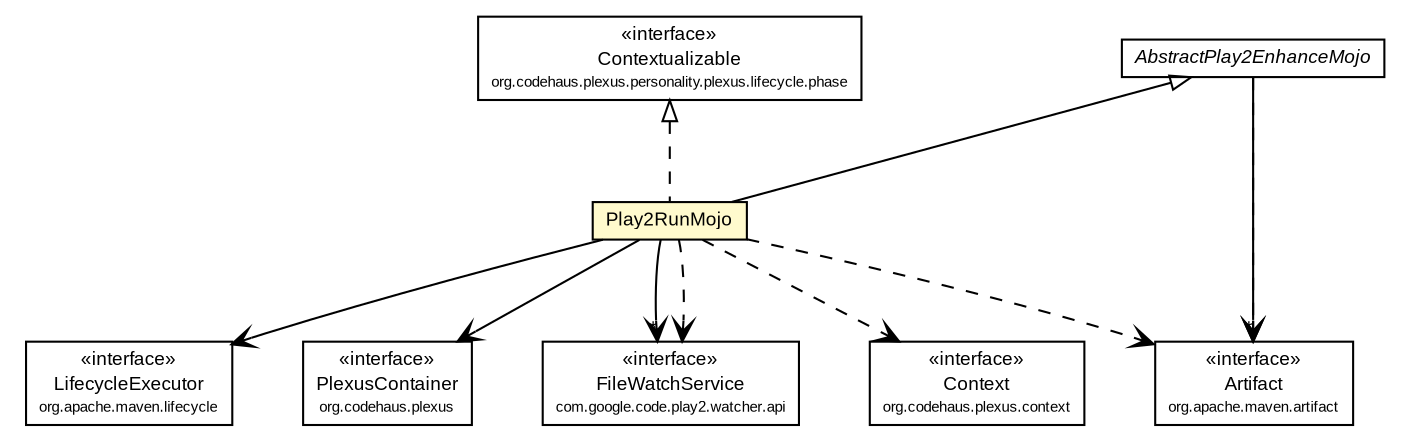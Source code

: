 #!/usr/local/bin/dot
#
# Class diagram 
# Generated by UMLGraph version R5_6-24-gf6e263 (http://www.umlgraph.org/)
#

digraph G {
	edge [fontname="arial",fontsize=10,labelfontname="arial",labelfontsize=10];
	node [fontname="arial",fontsize=10,shape=plaintext];
	nodesep=0.25;
	ranksep=0.5;
	// com.google.code.play2.plugin.Play2RunMojo
	c872 [label=<<table title="com.google.code.play2.plugin.Play2RunMojo" border="0" cellborder="1" cellspacing="0" cellpadding="2" port="p" bgcolor="lemonChiffon" href="./Play2RunMojo.html">
		<tr><td><table border="0" cellspacing="0" cellpadding="1">
<tr><td align="center" balign="center"> Play2RunMojo </td></tr>
		</table></td></tr>
		</table>>, URL="./Play2RunMojo.html", fontname="arial", fontcolor="black", fontsize=9.0];
	// com.google.code.play2.plugin.AbstractPlay2EnhanceMojo
	c890 [label=<<table title="com.google.code.play2.plugin.AbstractPlay2EnhanceMojo" border="0" cellborder="1" cellspacing="0" cellpadding="2" port="p" href="./AbstractPlay2EnhanceMojo.html">
		<tr><td><table border="0" cellspacing="0" cellpadding="1">
<tr><td align="center" balign="center"><font face="arial italic"> AbstractPlay2EnhanceMojo </font></td></tr>
		</table></td></tr>
		</table>>, URL="./AbstractPlay2EnhanceMojo.html", fontname="arial", fontcolor="black", fontsize=9.0];
	//com.google.code.play2.plugin.Play2RunMojo extends com.google.code.play2.plugin.AbstractPlay2EnhanceMojo
	c890:p -> c872:p [dir=back,arrowtail=empty];
	//com.google.code.play2.plugin.Play2RunMojo implements org.codehaus.plexus.personality.plexus.lifecycle.phase.Contextualizable
	c896:p -> c872:p [dir=back,arrowtail=empty,style=dashed];
	// com.google.code.play2.plugin.Play2RunMojo NAVASSOC org.apache.maven.lifecycle.LifecycleExecutor
	c872:p -> c897:p [taillabel="", label="", headlabel="", fontname="arial", fontcolor="black", fontsize=10.0, color="black", arrowhead=open];
	// com.google.code.play2.plugin.Play2RunMojo NAVASSOC org.codehaus.plexus.PlexusContainer
	c872:p -> c898:p [taillabel="", label="", headlabel="", fontname="arial", fontcolor="black", fontsize=10.0, color="black", arrowhead=open];
	// com.google.code.play2.plugin.Play2RunMojo NAVASSOC com.google.code.play2.watcher.api.FileWatchService
	c872:p -> c899:p [taillabel="", label="", headlabel="*", fontname="arial", fontcolor="black", fontsize=10.0, color="black", arrowhead=open];
	// com.google.code.play2.plugin.AbstractPlay2EnhanceMojo NAVASSOC org.apache.maven.artifact.Artifact
	c890:p -> c900:p [taillabel="", label="", headlabel="*", fontname="arial", fontcolor="black", fontsize=10.0, color="black", arrowhead=open];
	// com.google.code.play2.plugin.Play2RunMojo DEPEND org.codehaus.plexus.context.Context
	c872:p -> c901:p [taillabel="", label="", headlabel="", fontname="arial", fontcolor="black", fontsize=10.0, color="black", arrowhead=open, style=dashed];
	// com.google.code.play2.plugin.Play2RunMojo DEPEND org.apache.maven.artifact.Artifact
	c872:p -> c900:p [taillabel="", label="", headlabel="", fontname="arial", fontcolor="black", fontsize=10.0, color="black", arrowhead=open, style=dashed];
	// com.google.code.play2.plugin.Play2RunMojo DEPEND com.google.code.play2.watcher.api.FileWatchService
	c872:p -> c899:p [taillabel="", label="", headlabel="", fontname="arial", fontcolor="black", fontsize=10.0, color="black", arrowhead=open, style=dashed];
	// com.google.code.play2.plugin.AbstractPlay2EnhanceMojo DEPEND org.apache.maven.artifact.Artifact
	c890:p -> c900:p [taillabel="", label="", headlabel="", fontname="arial", fontcolor="black", fontsize=10.0, color="black", arrowhead=open, style=dashed];
	// org.apache.maven.lifecycle.LifecycleExecutor
	c897 [label=<<table title="org.apache.maven.lifecycle.LifecycleExecutor" border="0" cellborder="1" cellspacing="0" cellpadding="2" port="p" href="http://maven.apache.org/ref/3.1.0/maven-core/apidocs/org/apache/maven/lifecycle/LifecycleExecutor.html">
		<tr><td><table border="0" cellspacing="0" cellpadding="1">
<tr><td align="center" balign="center"> &#171;interface&#187; </td></tr>
<tr><td align="center" balign="center"> LifecycleExecutor </td></tr>
<tr><td align="center" balign="center"><font point-size="7.0"> org.apache.maven.lifecycle </font></td></tr>
		</table></td></tr>
		</table>>, URL="http://maven.apache.org/ref/3.1.0/maven-core/apidocs/org/apache/maven/lifecycle/LifecycleExecutor.html", fontname="arial", fontcolor="black", fontsize=9.0];
	// org.codehaus.plexus.personality.plexus.lifecycle.phase.Contextualizable
	c896 [label=<<table title="org.codehaus.plexus.personality.plexus.lifecycle.phase.Contextualizable" border="0" cellborder="1" cellspacing="0" cellpadding="2" port="p">
		<tr><td><table border="0" cellspacing="0" cellpadding="1">
<tr><td align="center" balign="center"> &#171;interface&#187; </td></tr>
<tr><td align="center" balign="center"> Contextualizable </td></tr>
<tr><td align="center" balign="center"><font point-size="7.0"> org.codehaus.plexus.personality.plexus.lifecycle.phase </font></td></tr>
		</table></td></tr>
		</table>>, URL="null", fontname="arial", fontcolor="black", fontsize=9.0];
	// org.apache.maven.artifact.Artifact
	c900 [label=<<table title="org.apache.maven.artifact.Artifact" border="0" cellborder="1" cellspacing="0" cellpadding="2" port="p" href="http://maven.apache.org/ref/3.1.0/maven-core/apidocs/org/apache/maven/artifact/Artifact.html">
		<tr><td><table border="0" cellspacing="0" cellpadding="1">
<tr><td align="center" balign="center"> &#171;interface&#187; </td></tr>
<tr><td align="center" balign="center"> Artifact </td></tr>
<tr><td align="center" balign="center"><font point-size="7.0"> org.apache.maven.artifact </font></td></tr>
		</table></td></tr>
		</table>>, URL="http://maven.apache.org/ref/3.1.0/maven-core/apidocs/org/apache/maven/artifact/Artifact.html", fontname="arial", fontcolor="black", fontsize=9.0];
	// com.google.code.play2.watcher.api.FileWatchService
	c899 [label=<<table title="com.google.code.play2.watcher.api.FileWatchService" border="0" cellborder="1" cellspacing="0" cellpadding="2" port="p">
		<tr><td><table border="0" cellspacing="0" cellpadding="1">
<tr><td align="center" balign="center"> &#171;interface&#187; </td></tr>
<tr><td align="center" balign="center"> FileWatchService </td></tr>
<tr><td align="center" balign="center"><font point-size="7.0"> com.google.code.play2.watcher.api </font></td></tr>
		</table></td></tr>
		</table>>, URL="null", fontname="arial", fontcolor="black", fontsize=9.0];
	// org.codehaus.plexus.PlexusContainer
	c898 [label=<<table title="org.codehaus.plexus.PlexusContainer" border="0" cellborder="1" cellspacing="0" cellpadding="2" port="p">
		<tr><td><table border="0" cellspacing="0" cellpadding="1">
<tr><td align="center" balign="center"> &#171;interface&#187; </td></tr>
<tr><td align="center" balign="center"> PlexusContainer </td></tr>
<tr><td align="center" balign="center"><font point-size="7.0"> org.codehaus.plexus </font></td></tr>
		</table></td></tr>
		</table>>, URL="null", fontname="arial", fontcolor="black", fontsize=9.0];
	// org.codehaus.plexus.context.Context
	c901 [label=<<table title="org.codehaus.plexus.context.Context" border="0" cellborder="1" cellspacing="0" cellpadding="2" port="p">
		<tr><td><table border="0" cellspacing="0" cellpadding="1">
<tr><td align="center" balign="center"> &#171;interface&#187; </td></tr>
<tr><td align="center" balign="center"> Context </td></tr>
<tr><td align="center" balign="center"><font point-size="7.0"> org.codehaus.plexus.context </font></td></tr>
		</table></td></tr>
		</table>>, URL="null", fontname="arial", fontcolor="black", fontsize=9.0];
}

